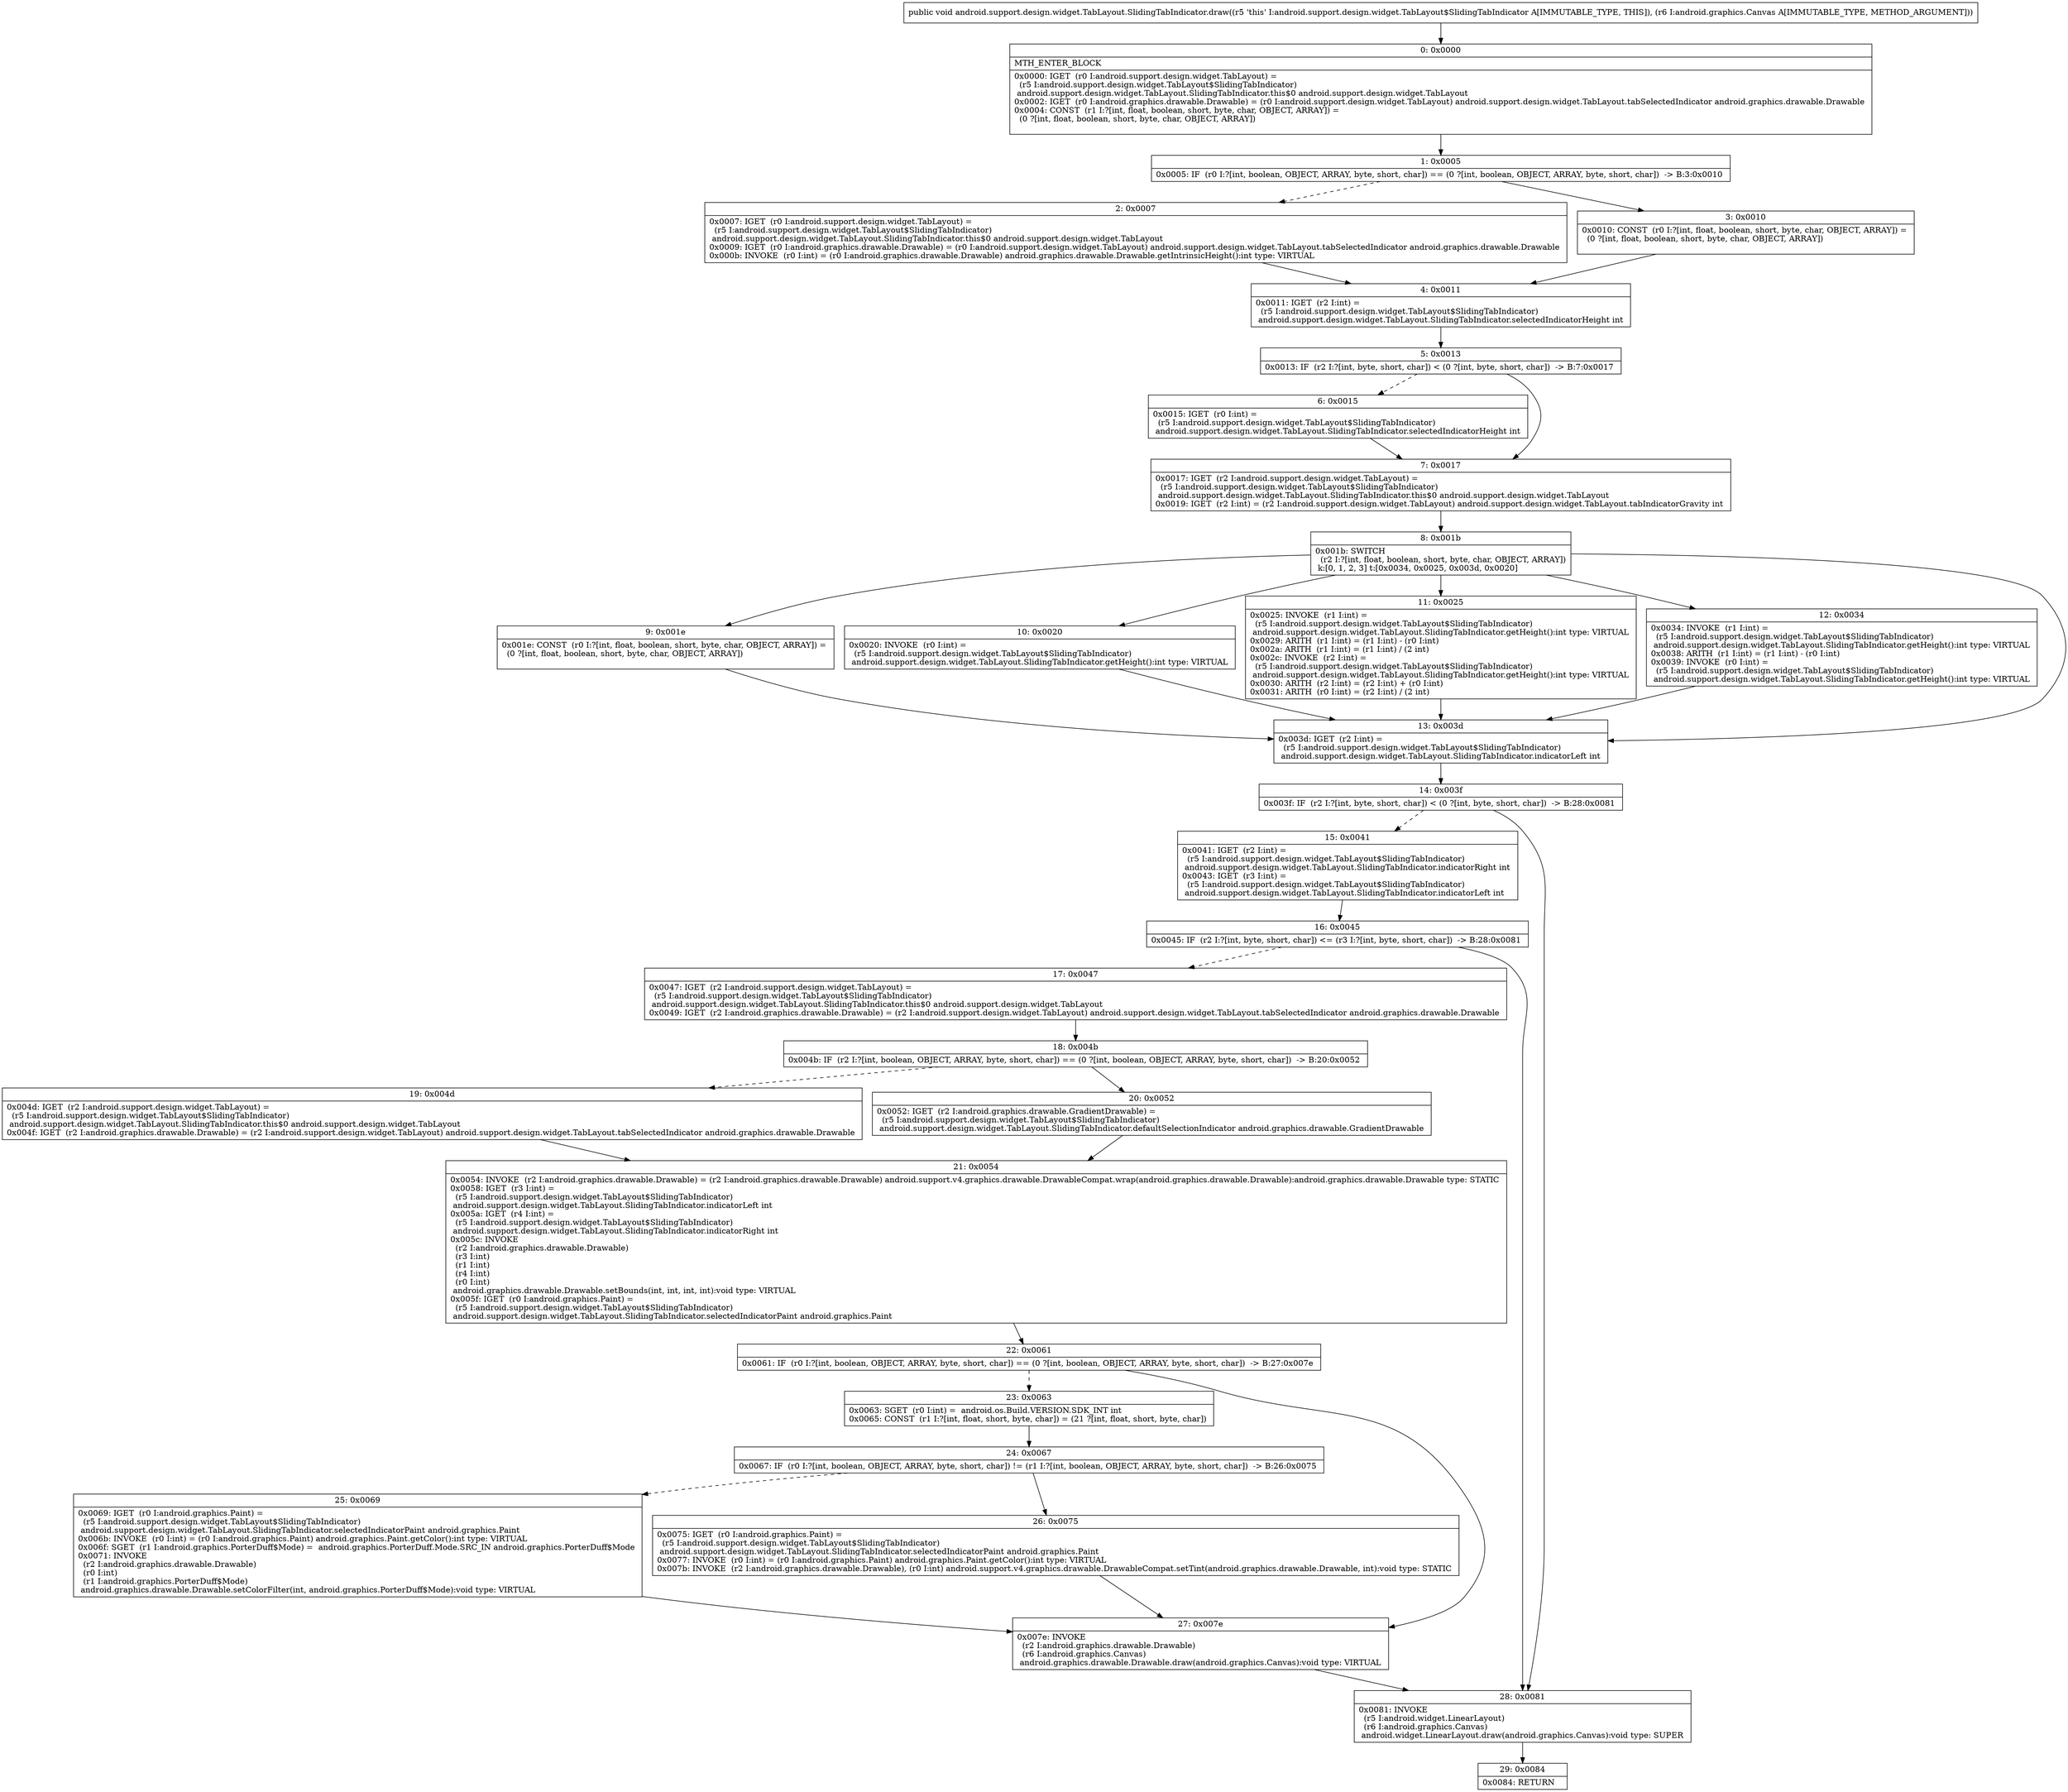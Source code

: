 digraph "CFG forandroid.support.design.widget.TabLayout.SlidingTabIndicator.draw(Landroid\/graphics\/Canvas;)V" {
Node_0 [shape=record,label="{0\:\ 0x0000|MTH_ENTER_BLOCK\l|0x0000: IGET  (r0 I:android.support.design.widget.TabLayout) = \l  (r5 I:android.support.design.widget.TabLayout$SlidingTabIndicator)\l android.support.design.widget.TabLayout.SlidingTabIndicator.this$0 android.support.design.widget.TabLayout \l0x0002: IGET  (r0 I:android.graphics.drawable.Drawable) = (r0 I:android.support.design.widget.TabLayout) android.support.design.widget.TabLayout.tabSelectedIndicator android.graphics.drawable.Drawable \l0x0004: CONST  (r1 I:?[int, float, boolean, short, byte, char, OBJECT, ARRAY]) = \l  (0 ?[int, float, boolean, short, byte, char, OBJECT, ARRAY])\l \l}"];
Node_1 [shape=record,label="{1\:\ 0x0005|0x0005: IF  (r0 I:?[int, boolean, OBJECT, ARRAY, byte, short, char]) == (0 ?[int, boolean, OBJECT, ARRAY, byte, short, char])  \-\> B:3:0x0010 \l}"];
Node_2 [shape=record,label="{2\:\ 0x0007|0x0007: IGET  (r0 I:android.support.design.widget.TabLayout) = \l  (r5 I:android.support.design.widget.TabLayout$SlidingTabIndicator)\l android.support.design.widget.TabLayout.SlidingTabIndicator.this$0 android.support.design.widget.TabLayout \l0x0009: IGET  (r0 I:android.graphics.drawable.Drawable) = (r0 I:android.support.design.widget.TabLayout) android.support.design.widget.TabLayout.tabSelectedIndicator android.graphics.drawable.Drawable \l0x000b: INVOKE  (r0 I:int) = (r0 I:android.graphics.drawable.Drawable) android.graphics.drawable.Drawable.getIntrinsicHeight():int type: VIRTUAL \l}"];
Node_3 [shape=record,label="{3\:\ 0x0010|0x0010: CONST  (r0 I:?[int, float, boolean, short, byte, char, OBJECT, ARRAY]) = \l  (0 ?[int, float, boolean, short, byte, char, OBJECT, ARRAY])\l \l}"];
Node_4 [shape=record,label="{4\:\ 0x0011|0x0011: IGET  (r2 I:int) = \l  (r5 I:android.support.design.widget.TabLayout$SlidingTabIndicator)\l android.support.design.widget.TabLayout.SlidingTabIndicator.selectedIndicatorHeight int \l}"];
Node_5 [shape=record,label="{5\:\ 0x0013|0x0013: IF  (r2 I:?[int, byte, short, char]) \< (0 ?[int, byte, short, char])  \-\> B:7:0x0017 \l}"];
Node_6 [shape=record,label="{6\:\ 0x0015|0x0015: IGET  (r0 I:int) = \l  (r5 I:android.support.design.widget.TabLayout$SlidingTabIndicator)\l android.support.design.widget.TabLayout.SlidingTabIndicator.selectedIndicatorHeight int \l}"];
Node_7 [shape=record,label="{7\:\ 0x0017|0x0017: IGET  (r2 I:android.support.design.widget.TabLayout) = \l  (r5 I:android.support.design.widget.TabLayout$SlidingTabIndicator)\l android.support.design.widget.TabLayout.SlidingTabIndicator.this$0 android.support.design.widget.TabLayout \l0x0019: IGET  (r2 I:int) = (r2 I:android.support.design.widget.TabLayout) android.support.design.widget.TabLayout.tabIndicatorGravity int \l}"];
Node_8 [shape=record,label="{8\:\ 0x001b|0x001b: SWITCH  \l  (r2 I:?[int, float, boolean, short, byte, char, OBJECT, ARRAY])\l k:[0, 1, 2, 3] t:[0x0034, 0x0025, 0x003d, 0x0020] \l}"];
Node_9 [shape=record,label="{9\:\ 0x001e|0x001e: CONST  (r0 I:?[int, float, boolean, short, byte, char, OBJECT, ARRAY]) = \l  (0 ?[int, float, boolean, short, byte, char, OBJECT, ARRAY])\l \l}"];
Node_10 [shape=record,label="{10\:\ 0x0020|0x0020: INVOKE  (r0 I:int) = \l  (r5 I:android.support.design.widget.TabLayout$SlidingTabIndicator)\l android.support.design.widget.TabLayout.SlidingTabIndicator.getHeight():int type: VIRTUAL \l}"];
Node_11 [shape=record,label="{11\:\ 0x0025|0x0025: INVOKE  (r1 I:int) = \l  (r5 I:android.support.design.widget.TabLayout$SlidingTabIndicator)\l android.support.design.widget.TabLayout.SlidingTabIndicator.getHeight():int type: VIRTUAL \l0x0029: ARITH  (r1 I:int) = (r1 I:int) \- (r0 I:int) \l0x002a: ARITH  (r1 I:int) = (r1 I:int) \/ (2 int) \l0x002c: INVOKE  (r2 I:int) = \l  (r5 I:android.support.design.widget.TabLayout$SlidingTabIndicator)\l android.support.design.widget.TabLayout.SlidingTabIndicator.getHeight():int type: VIRTUAL \l0x0030: ARITH  (r2 I:int) = (r2 I:int) + (r0 I:int) \l0x0031: ARITH  (r0 I:int) = (r2 I:int) \/ (2 int) \l}"];
Node_12 [shape=record,label="{12\:\ 0x0034|0x0034: INVOKE  (r1 I:int) = \l  (r5 I:android.support.design.widget.TabLayout$SlidingTabIndicator)\l android.support.design.widget.TabLayout.SlidingTabIndicator.getHeight():int type: VIRTUAL \l0x0038: ARITH  (r1 I:int) = (r1 I:int) \- (r0 I:int) \l0x0039: INVOKE  (r0 I:int) = \l  (r5 I:android.support.design.widget.TabLayout$SlidingTabIndicator)\l android.support.design.widget.TabLayout.SlidingTabIndicator.getHeight():int type: VIRTUAL \l}"];
Node_13 [shape=record,label="{13\:\ 0x003d|0x003d: IGET  (r2 I:int) = \l  (r5 I:android.support.design.widget.TabLayout$SlidingTabIndicator)\l android.support.design.widget.TabLayout.SlidingTabIndicator.indicatorLeft int \l}"];
Node_14 [shape=record,label="{14\:\ 0x003f|0x003f: IF  (r2 I:?[int, byte, short, char]) \< (0 ?[int, byte, short, char])  \-\> B:28:0x0081 \l}"];
Node_15 [shape=record,label="{15\:\ 0x0041|0x0041: IGET  (r2 I:int) = \l  (r5 I:android.support.design.widget.TabLayout$SlidingTabIndicator)\l android.support.design.widget.TabLayout.SlidingTabIndicator.indicatorRight int \l0x0043: IGET  (r3 I:int) = \l  (r5 I:android.support.design.widget.TabLayout$SlidingTabIndicator)\l android.support.design.widget.TabLayout.SlidingTabIndicator.indicatorLeft int \l}"];
Node_16 [shape=record,label="{16\:\ 0x0045|0x0045: IF  (r2 I:?[int, byte, short, char]) \<= (r3 I:?[int, byte, short, char])  \-\> B:28:0x0081 \l}"];
Node_17 [shape=record,label="{17\:\ 0x0047|0x0047: IGET  (r2 I:android.support.design.widget.TabLayout) = \l  (r5 I:android.support.design.widget.TabLayout$SlidingTabIndicator)\l android.support.design.widget.TabLayout.SlidingTabIndicator.this$0 android.support.design.widget.TabLayout \l0x0049: IGET  (r2 I:android.graphics.drawable.Drawable) = (r2 I:android.support.design.widget.TabLayout) android.support.design.widget.TabLayout.tabSelectedIndicator android.graphics.drawable.Drawable \l}"];
Node_18 [shape=record,label="{18\:\ 0x004b|0x004b: IF  (r2 I:?[int, boolean, OBJECT, ARRAY, byte, short, char]) == (0 ?[int, boolean, OBJECT, ARRAY, byte, short, char])  \-\> B:20:0x0052 \l}"];
Node_19 [shape=record,label="{19\:\ 0x004d|0x004d: IGET  (r2 I:android.support.design.widget.TabLayout) = \l  (r5 I:android.support.design.widget.TabLayout$SlidingTabIndicator)\l android.support.design.widget.TabLayout.SlidingTabIndicator.this$0 android.support.design.widget.TabLayout \l0x004f: IGET  (r2 I:android.graphics.drawable.Drawable) = (r2 I:android.support.design.widget.TabLayout) android.support.design.widget.TabLayout.tabSelectedIndicator android.graphics.drawable.Drawable \l}"];
Node_20 [shape=record,label="{20\:\ 0x0052|0x0052: IGET  (r2 I:android.graphics.drawable.GradientDrawable) = \l  (r5 I:android.support.design.widget.TabLayout$SlidingTabIndicator)\l android.support.design.widget.TabLayout.SlidingTabIndicator.defaultSelectionIndicator android.graphics.drawable.GradientDrawable \l}"];
Node_21 [shape=record,label="{21\:\ 0x0054|0x0054: INVOKE  (r2 I:android.graphics.drawable.Drawable) = (r2 I:android.graphics.drawable.Drawable) android.support.v4.graphics.drawable.DrawableCompat.wrap(android.graphics.drawable.Drawable):android.graphics.drawable.Drawable type: STATIC \l0x0058: IGET  (r3 I:int) = \l  (r5 I:android.support.design.widget.TabLayout$SlidingTabIndicator)\l android.support.design.widget.TabLayout.SlidingTabIndicator.indicatorLeft int \l0x005a: IGET  (r4 I:int) = \l  (r5 I:android.support.design.widget.TabLayout$SlidingTabIndicator)\l android.support.design.widget.TabLayout.SlidingTabIndicator.indicatorRight int \l0x005c: INVOKE  \l  (r2 I:android.graphics.drawable.Drawable)\l  (r3 I:int)\l  (r1 I:int)\l  (r4 I:int)\l  (r0 I:int)\l android.graphics.drawable.Drawable.setBounds(int, int, int, int):void type: VIRTUAL \l0x005f: IGET  (r0 I:android.graphics.Paint) = \l  (r5 I:android.support.design.widget.TabLayout$SlidingTabIndicator)\l android.support.design.widget.TabLayout.SlidingTabIndicator.selectedIndicatorPaint android.graphics.Paint \l}"];
Node_22 [shape=record,label="{22\:\ 0x0061|0x0061: IF  (r0 I:?[int, boolean, OBJECT, ARRAY, byte, short, char]) == (0 ?[int, boolean, OBJECT, ARRAY, byte, short, char])  \-\> B:27:0x007e \l}"];
Node_23 [shape=record,label="{23\:\ 0x0063|0x0063: SGET  (r0 I:int) =  android.os.Build.VERSION.SDK_INT int \l0x0065: CONST  (r1 I:?[int, float, short, byte, char]) = (21 ?[int, float, short, byte, char]) \l}"];
Node_24 [shape=record,label="{24\:\ 0x0067|0x0067: IF  (r0 I:?[int, boolean, OBJECT, ARRAY, byte, short, char]) != (r1 I:?[int, boolean, OBJECT, ARRAY, byte, short, char])  \-\> B:26:0x0075 \l}"];
Node_25 [shape=record,label="{25\:\ 0x0069|0x0069: IGET  (r0 I:android.graphics.Paint) = \l  (r5 I:android.support.design.widget.TabLayout$SlidingTabIndicator)\l android.support.design.widget.TabLayout.SlidingTabIndicator.selectedIndicatorPaint android.graphics.Paint \l0x006b: INVOKE  (r0 I:int) = (r0 I:android.graphics.Paint) android.graphics.Paint.getColor():int type: VIRTUAL \l0x006f: SGET  (r1 I:android.graphics.PorterDuff$Mode) =  android.graphics.PorterDuff.Mode.SRC_IN android.graphics.PorterDuff$Mode \l0x0071: INVOKE  \l  (r2 I:android.graphics.drawable.Drawable)\l  (r0 I:int)\l  (r1 I:android.graphics.PorterDuff$Mode)\l android.graphics.drawable.Drawable.setColorFilter(int, android.graphics.PorterDuff$Mode):void type: VIRTUAL \l}"];
Node_26 [shape=record,label="{26\:\ 0x0075|0x0075: IGET  (r0 I:android.graphics.Paint) = \l  (r5 I:android.support.design.widget.TabLayout$SlidingTabIndicator)\l android.support.design.widget.TabLayout.SlidingTabIndicator.selectedIndicatorPaint android.graphics.Paint \l0x0077: INVOKE  (r0 I:int) = (r0 I:android.graphics.Paint) android.graphics.Paint.getColor():int type: VIRTUAL \l0x007b: INVOKE  (r2 I:android.graphics.drawable.Drawable), (r0 I:int) android.support.v4.graphics.drawable.DrawableCompat.setTint(android.graphics.drawable.Drawable, int):void type: STATIC \l}"];
Node_27 [shape=record,label="{27\:\ 0x007e|0x007e: INVOKE  \l  (r2 I:android.graphics.drawable.Drawable)\l  (r6 I:android.graphics.Canvas)\l android.graphics.drawable.Drawable.draw(android.graphics.Canvas):void type: VIRTUAL \l}"];
Node_28 [shape=record,label="{28\:\ 0x0081|0x0081: INVOKE  \l  (r5 I:android.widget.LinearLayout)\l  (r6 I:android.graphics.Canvas)\l android.widget.LinearLayout.draw(android.graphics.Canvas):void type: SUPER \l}"];
Node_29 [shape=record,label="{29\:\ 0x0084|0x0084: RETURN   \l}"];
MethodNode[shape=record,label="{public void android.support.design.widget.TabLayout.SlidingTabIndicator.draw((r5 'this' I:android.support.design.widget.TabLayout$SlidingTabIndicator A[IMMUTABLE_TYPE, THIS]), (r6 I:android.graphics.Canvas A[IMMUTABLE_TYPE, METHOD_ARGUMENT])) }"];
MethodNode -> Node_0;
Node_0 -> Node_1;
Node_1 -> Node_2[style=dashed];
Node_1 -> Node_3;
Node_2 -> Node_4;
Node_3 -> Node_4;
Node_4 -> Node_5;
Node_5 -> Node_6[style=dashed];
Node_5 -> Node_7;
Node_6 -> Node_7;
Node_7 -> Node_8;
Node_8 -> Node_9;
Node_8 -> Node_10;
Node_8 -> Node_11;
Node_8 -> Node_12;
Node_8 -> Node_13;
Node_9 -> Node_13;
Node_10 -> Node_13;
Node_11 -> Node_13;
Node_12 -> Node_13;
Node_13 -> Node_14;
Node_14 -> Node_15[style=dashed];
Node_14 -> Node_28;
Node_15 -> Node_16;
Node_16 -> Node_17[style=dashed];
Node_16 -> Node_28;
Node_17 -> Node_18;
Node_18 -> Node_19[style=dashed];
Node_18 -> Node_20;
Node_19 -> Node_21;
Node_20 -> Node_21;
Node_21 -> Node_22;
Node_22 -> Node_23[style=dashed];
Node_22 -> Node_27;
Node_23 -> Node_24;
Node_24 -> Node_25[style=dashed];
Node_24 -> Node_26;
Node_25 -> Node_27;
Node_26 -> Node_27;
Node_27 -> Node_28;
Node_28 -> Node_29;
}

